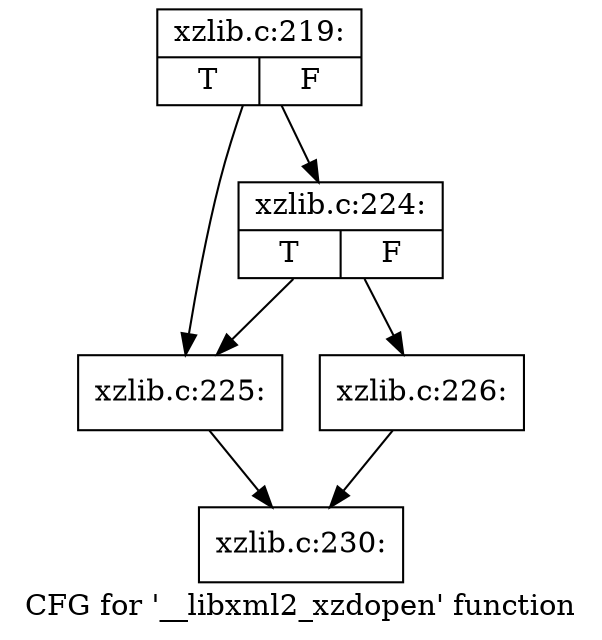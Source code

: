 digraph "CFG for '__libxml2_xzdopen' function" {
	label="CFG for '__libxml2_xzdopen' function";

	Node0x559901cb00d0 [shape=record,label="{xzlib.c:219:|{<s0>T|<s1>F}}"];
	Node0x559901cb00d0 -> Node0x559901cac0c0;
	Node0x559901cb00d0 -> Node0x559901cb05a0;
	Node0x559901cb05a0 [shape=record,label="{xzlib.c:224:|{<s0>T|<s1>F}}"];
	Node0x559901cb05a0 -> Node0x559901cac0c0;
	Node0x559901cb05a0 -> Node0x559901a1e1d0;
	Node0x559901cac0c0 [shape=record,label="{xzlib.c:225:}"];
	Node0x559901cac0c0 -> Node0x559901cb0b20;
	Node0x559901a1e1d0 [shape=record,label="{xzlib.c:226:}"];
	Node0x559901a1e1d0 -> Node0x559901cb0b20;
	Node0x559901cb0b20 [shape=record,label="{xzlib.c:230:}"];
}
